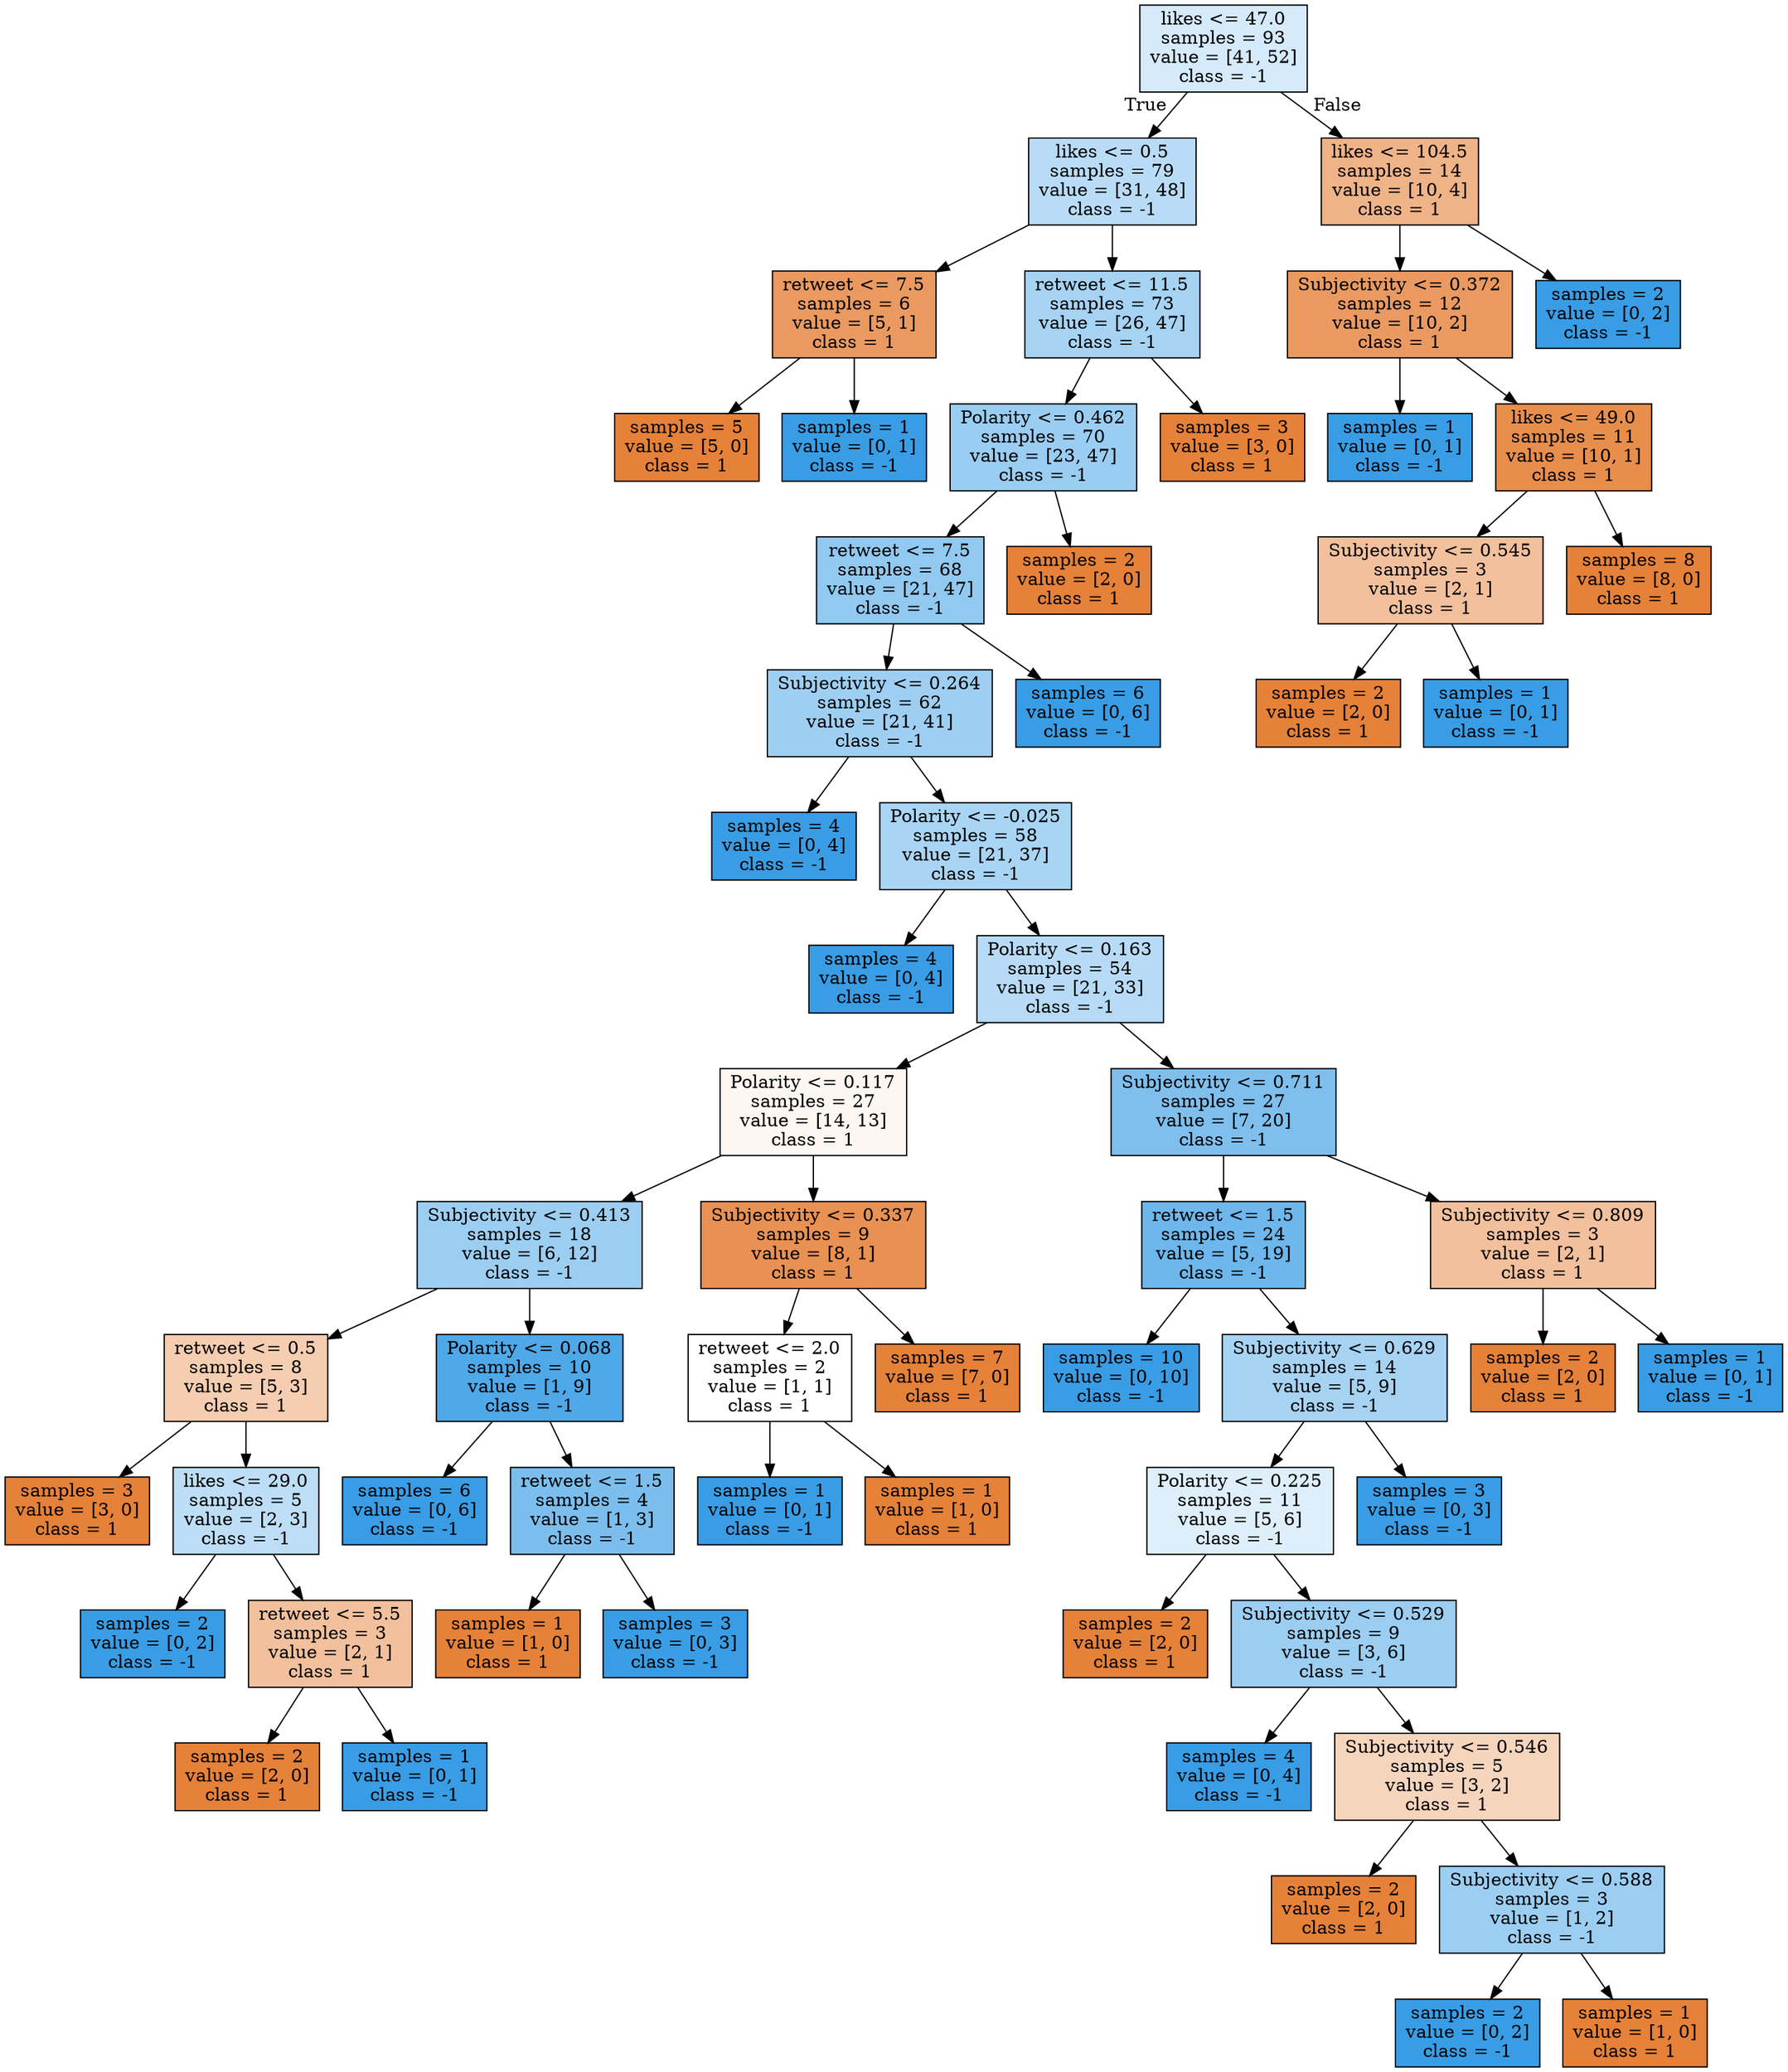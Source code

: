 digraph Tree {
node [shape=box, style="filled", color="black"] ;
0 [label="likes <= 47.0\nsamples = 93\nvalue = [41, 52]\nclass = -1", fillcolor="#d5eafa"] ;
1 [label="likes <= 0.5\nsamples = 79\nvalue = [31, 48]\nclass = -1", fillcolor="#b9dcf6"] ;
0 -> 1 [labeldistance=2.5, labelangle=45, headlabel="True"] ;
2 [label="retweet <= 7.5\nsamples = 6\nvalue = [5, 1]\nclass = 1", fillcolor="#ea9a61"] ;
1 -> 2 ;
3 [label="samples = 5\nvalue = [5, 0]\nclass = 1", fillcolor="#e58139"] ;
2 -> 3 ;
4 [label="samples = 1\nvalue = [0, 1]\nclass = -1", fillcolor="#399de5"] ;
2 -> 4 ;
5 [label="retweet <= 11.5\nsamples = 73\nvalue = [26, 47]\nclass = -1", fillcolor="#a7d3f3"] ;
1 -> 5 ;
6 [label="Polarity <= 0.462\nsamples = 70\nvalue = [23, 47]\nclass = -1", fillcolor="#9acdf2"] ;
5 -> 6 ;
7 [label="retweet <= 7.5\nsamples = 68\nvalue = [21, 47]\nclass = -1", fillcolor="#91c9f1"] ;
6 -> 7 ;
8 [label="Subjectivity <= 0.264\nsamples = 62\nvalue = [21, 41]\nclass = -1", fillcolor="#9ecff2"] ;
7 -> 8 ;
9 [label="samples = 4\nvalue = [0, 4]\nclass = -1", fillcolor="#399de5"] ;
8 -> 9 ;
10 [label="Polarity <= -0.025\nsamples = 58\nvalue = [21, 37]\nclass = -1", fillcolor="#a9d5f4"] ;
8 -> 10 ;
11 [label="samples = 4\nvalue = [0, 4]\nclass = -1", fillcolor="#399de5"] ;
10 -> 11 ;
12 [label="Polarity <= 0.163\nsamples = 54\nvalue = [21, 33]\nclass = -1", fillcolor="#b7dbf6"] ;
10 -> 12 ;
13 [label="Polarity <= 0.117\nsamples = 27\nvalue = [14, 13]\nclass = 1", fillcolor="#fdf6f1"] ;
12 -> 13 ;
14 [label="Subjectivity <= 0.413\nsamples = 18\nvalue = [6, 12]\nclass = -1", fillcolor="#9ccef2"] ;
13 -> 14 ;
15 [label="retweet <= 0.5\nsamples = 8\nvalue = [5, 3]\nclass = 1", fillcolor="#f5cdb0"] ;
14 -> 15 ;
16 [label="samples = 3\nvalue = [3, 0]\nclass = 1", fillcolor="#e58139"] ;
15 -> 16 ;
17 [label="likes <= 29.0\nsamples = 5\nvalue = [2, 3]\nclass = -1", fillcolor="#bddef6"] ;
15 -> 17 ;
18 [label="samples = 2\nvalue = [0, 2]\nclass = -1", fillcolor="#399de5"] ;
17 -> 18 ;
19 [label="retweet <= 5.5\nsamples = 3\nvalue = [2, 1]\nclass = 1", fillcolor="#f2c09c"] ;
17 -> 19 ;
20 [label="samples = 2\nvalue = [2, 0]\nclass = 1", fillcolor="#e58139"] ;
19 -> 20 ;
21 [label="samples = 1\nvalue = [0, 1]\nclass = -1", fillcolor="#399de5"] ;
19 -> 21 ;
22 [label="Polarity <= 0.068\nsamples = 10\nvalue = [1, 9]\nclass = -1", fillcolor="#4fa8e8"] ;
14 -> 22 ;
23 [label="samples = 6\nvalue = [0, 6]\nclass = -1", fillcolor="#399de5"] ;
22 -> 23 ;
24 [label="retweet <= 1.5\nsamples = 4\nvalue = [1, 3]\nclass = -1", fillcolor="#7bbeee"] ;
22 -> 24 ;
25 [label="samples = 1\nvalue = [1, 0]\nclass = 1", fillcolor="#e58139"] ;
24 -> 25 ;
26 [label="samples = 3\nvalue = [0, 3]\nclass = -1", fillcolor="#399de5"] ;
24 -> 26 ;
27 [label="Subjectivity <= 0.337\nsamples = 9\nvalue = [8, 1]\nclass = 1", fillcolor="#e89152"] ;
13 -> 27 ;
28 [label="retweet <= 2.0\nsamples = 2\nvalue = [1, 1]\nclass = 1", fillcolor="#ffffff"] ;
27 -> 28 ;
29 [label="samples = 1\nvalue = [0, 1]\nclass = -1", fillcolor="#399de5"] ;
28 -> 29 ;
30 [label="samples = 1\nvalue = [1, 0]\nclass = 1", fillcolor="#e58139"] ;
28 -> 30 ;
31 [label="samples = 7\nvalue = [7, 0]\nclass = 1", fillcolor="#e58139"] ;
27 -> 31 ;
32 [label="Subjectivity <= 0.711\nsamples = 27\nvalue = [7, 20]\nclass = -1", fillcolor="#7ebfee"] ;
12 -> 32 ;
33 [label="retweet <= 1.5\nsamples = 24\nvalue = [5, 19]\nclass = -1", fillcolor="#6db7ec"] ;
32 -> 33 ;
34 [label="samples = 10\nvalue = [0, 10]\nclass = -1", fillcolor="#399de5"] ;
33 -> 34 ;
35 [label="Subjectivity <= 0.629\nsamples = 14\nvalue = [5, 9]\nclass = -1", fillcolor="#a7d3f3"] ;
33 -> 35 ;
36 [label="Polarity <= 0.225\nsamples = 11\nvalue = [5, 6]\nclass = -1", fillcolor="#deeffb"] ;
35 -> 36 ;
37 [label="samples = 2\nvalue = [2, 0]\nclass = 1", fillcolor="#e58139"] ;
36 -> 37 ;
38 [label="Subjectivity <= 0.529\nsamples = 9\nvalue = [3, 6]\nclass = -1", fillcolor="#9ccef2"] ;
36 -> 38 ;
39 [label="samples = 4\nvalue = [0, 4]\nclass = -1", fillcolor="#399de5"] ;
38 -> 39 ;
40 [label="Subjectivity <= 0.546\nsamples = 5\nvalue = [3, 2]\nclass = 1", fillcolor="#f6d5bd"] ;
38 -> 40 ;
41 [label="samples = 2\nvalue = [2, 0]\nclass = 1", fillcolor="#e58139"] ;
40 -> 41 ;
42 [label="Subjectivity <= 0.588\nsamples = 3\nvalue = [1, 2]\nclass = -1", fillcolor="#9ccef2"] ;
40 -> 42 ;
43 [label="samples = 2\nvalue = [0, 2]\nclass = -1", fillcolor="#399de5"] ;
42 -> 43 ;
44 [label="samples = 1\nvalue = [1, 0]\nclass = 1", fillcolor="#e58139"] ;
42 -> 44 ;
45 [label="samples = 3\nvalue = [0, 3]\nclass = -1", fillcolor="#399de5"] ;
35 -> 45 ;
46 [label="Subjectivity <= 0.809\nsamples = 3\nvalue = [2, 1]\nclass = 1", fillcolor="#f2c09c"] ;
32 -> 46 ;
47 [label="samples = 2\nvalue = [2, 0]\nclass = 1", fillcolor="#e58139"] ;
46 -> 47 ;
48 [label="samples = 1\nvalue = [0, 1]\nclass = -1", fillcolor="#399de5"] ;
46 -> 48 ;
49 [label="samples = 6\nvalue = [0, 6]\nclass = -1", fillcolor="#399de5"] ;
7 -> 49 ;
50 [label="samples = 2\nvalue = [2, 0]\nclass = 1", fillcolor="#e58139"] ;
6 -> 50 ;
51 [label="samples = 3\nvalue = [3, 0]\nclass = 1", fillcolor="#e58139"] ;
5 -> 51 ;
52 [label="likes <= 104.5\nsamples = 14\nvalue = [10, 4]\nclass = 1", fillcolor="#efb388"] ;
0 -> 52 [labeldistance=2.5, labelangle=-45, headlabel="False"] ;
53 [label="Subjectivity <= 0.372\nsamples = 12\nvalue = [10, 2]\nclass = 1", fillcolor="#ea9a61"] ;
52 -> 53 ;
54 [label="samples = 1\nvalue = [0, 1]\nclass = -1", fillcolor="#399de5"] ;
53 -> 54 ;
55 [label="likes <= 49.0\nsamples = 11\nvalue = [10, 1]\nclass = 1", fillcolor="#e88e4d"] ;
53 -> 55 ;
56 [label="Subjectivity <= 0.545\nsamples = 3\nvalue = [2, 1]\nclass = 1", fillcolor="#f2c09c"] ;
55 -> 56 ;
57 [label="samples = 2\nvalue = [2, 0]\nclass = 1", fillcolor="#e58139"] ;
56 -> 57 ;
58 [label="samples = 1\nvalue = [0, 1]\nclass = -1", fillcolor="#399de5"] ;
56 -> 58 ;
59 [label="samples = 8\nvalue = [8, 0]\nclass = 1", fillcolor="#e58139"] ;
55 -> 59 ;
60 [label="samples = 2\nvalue = [0, 2]\nclass = -1", fillcolor="#399de5"] ;
52 -> 60 ;
}